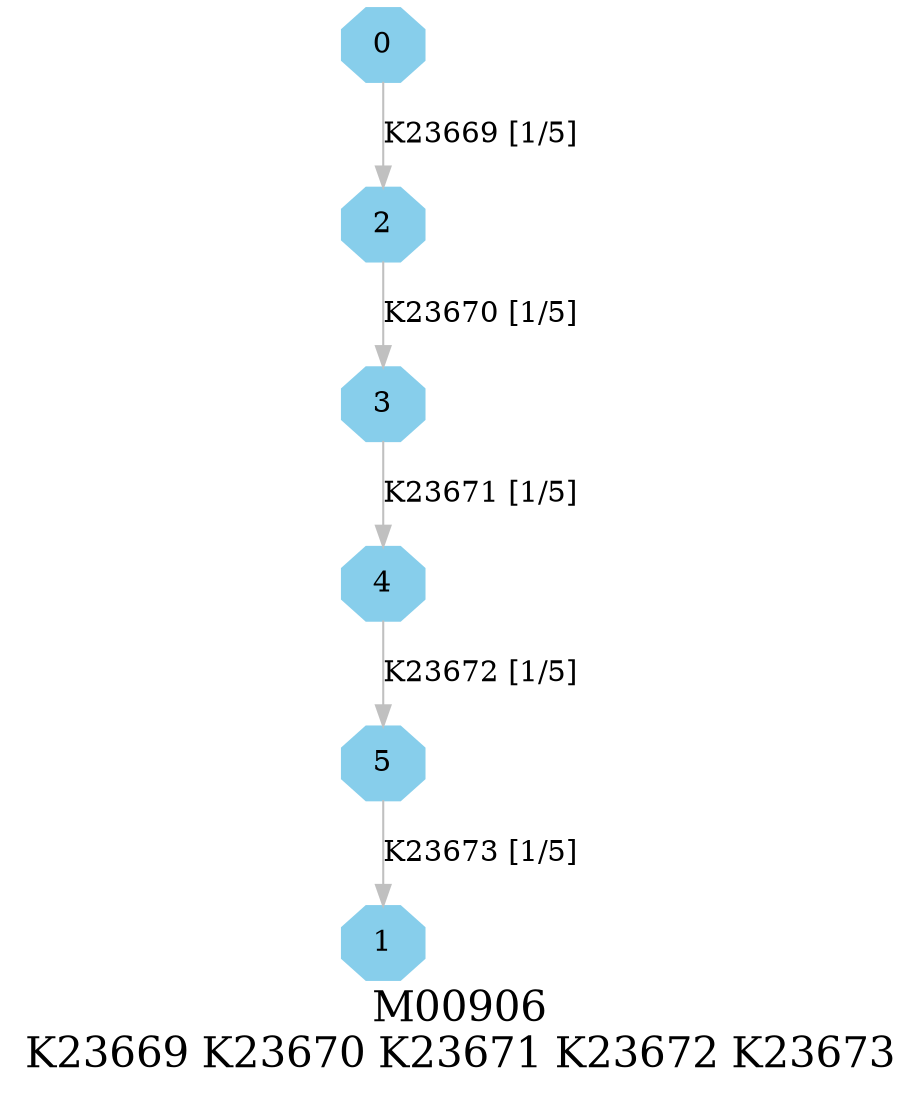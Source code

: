digraph G {
graph [label="M00906
K23669 K23670 K23671 K23672 K23673",fontsize=20];
node [shape=box,style=filled];
edge [len=3,color=grey];
{node [width=.3,height=.3,shape=octagon,style=filled,color=skyblue] 0 1 2 3 4 5 }
0 -> 2 [label="K23669 [1/5]"];
2 -> 3 [label="K23670 [1/5]"];
3 -> 4 [label="K23671 [1/5]"];
4 -> 5 [label="K23672 [1/5]"];
5 -> 1 [label="K23673 [1/5]"];
}